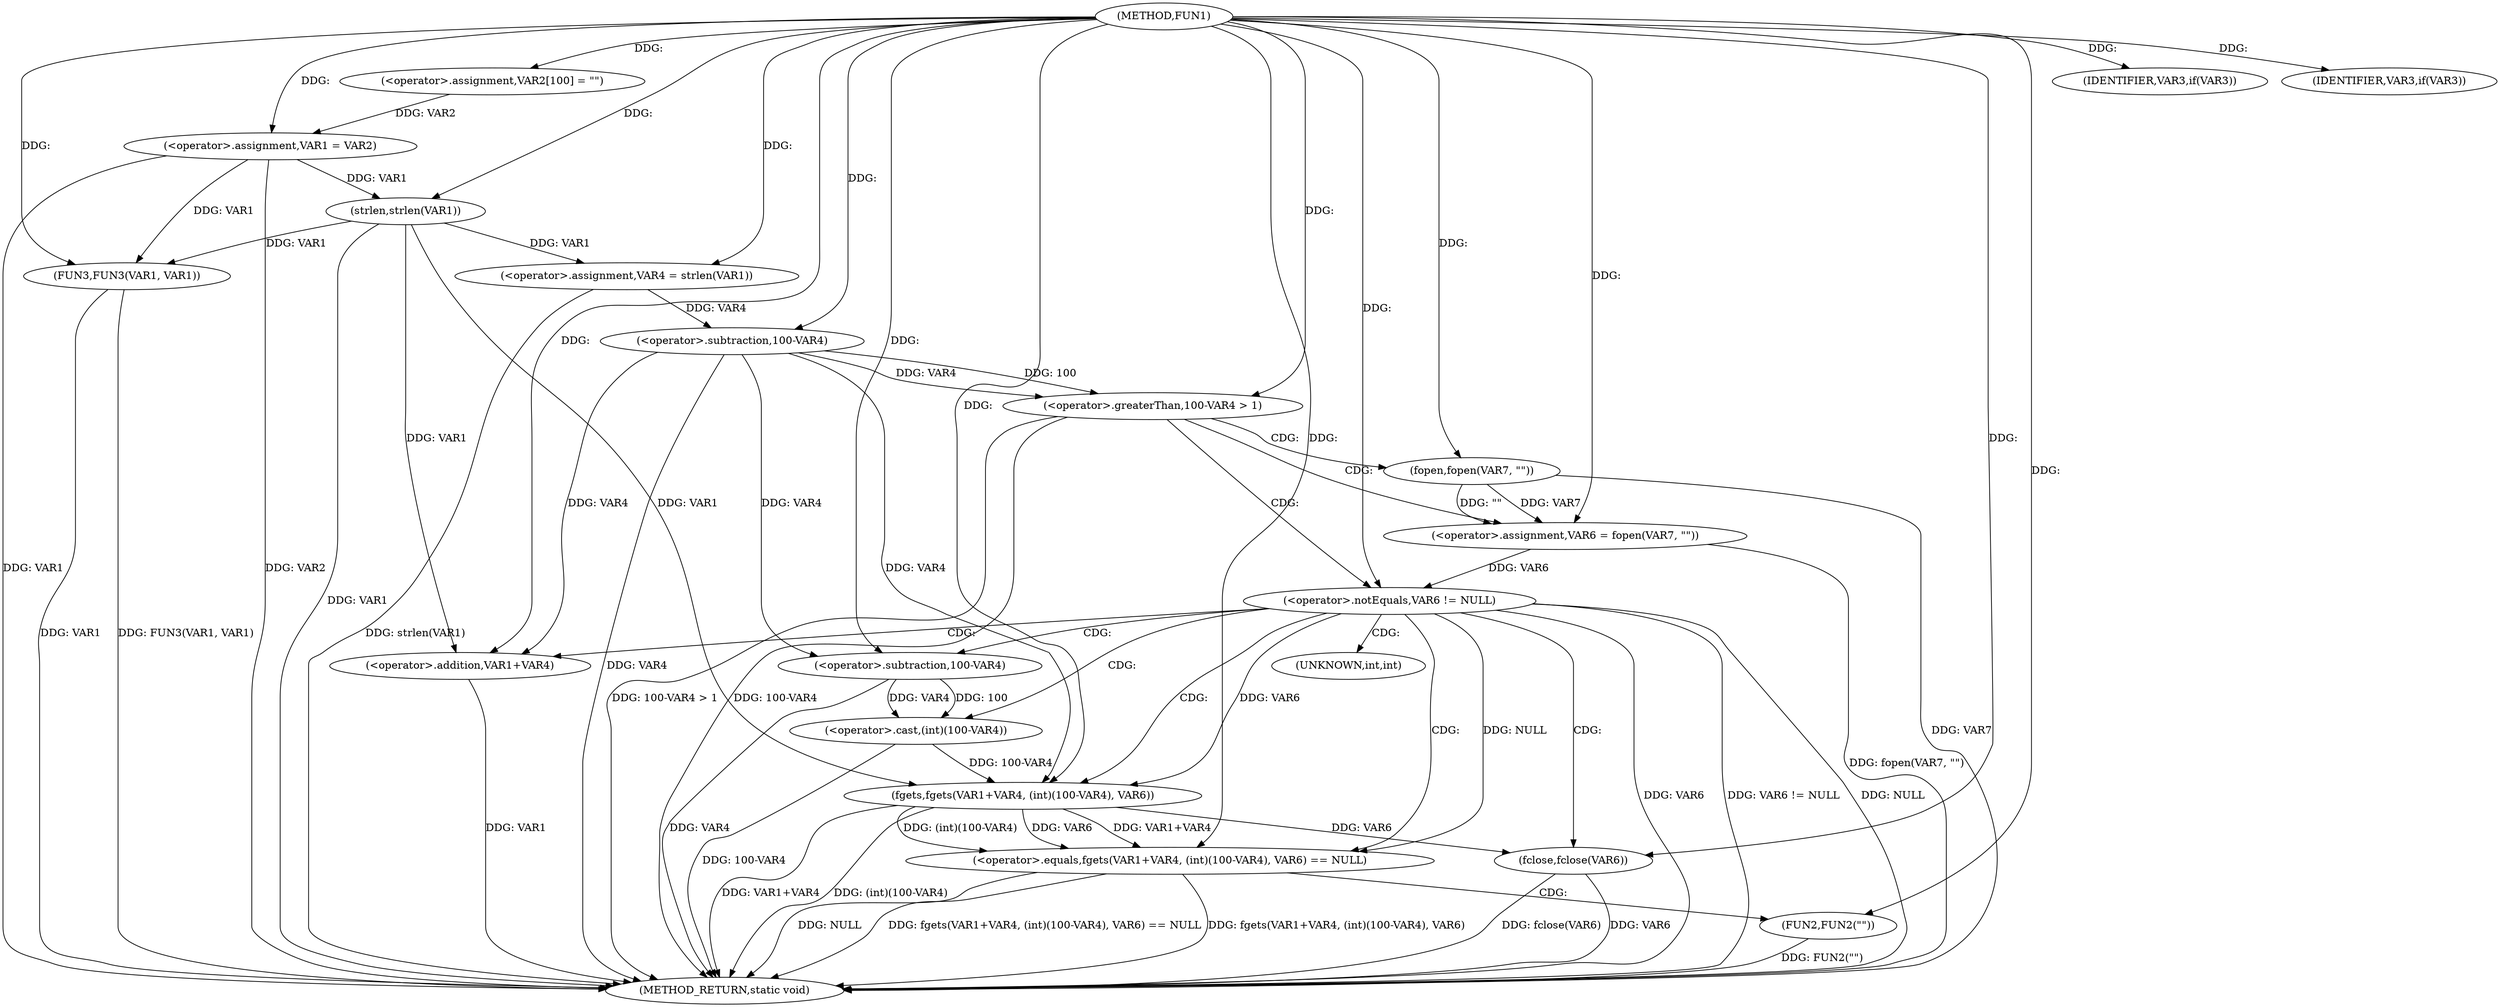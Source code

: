 digraph FUN1 {  
"1000100" [label = "(METHOD,FUN1)" ]
"1000161" [label = "(METHOD_RETURN,static void)" ]
"1000104" [label = "(<operator>.assignment,VAR2[100] = \"\")" ]
"1000107" [label = "(<operator>.assignment,VAR1 = VAR2)" ]
"1000111" [label = "(IDENTIFIER,VAR3,if(VAR3))" ]
"1000115" [label = "(<operator>.assignment,VAR4 = strlen(VAR1))" ]
"1000117" [label = "(strlen,strlen(VAR1))" ]
"1000121" [label = "(<operator>.greaterThan,100-VAR4 > 1)" ]
"1000122" [label = "(<operator>.subtraction,100-VAR4)" ]
"1000127" [label = "(<operator>.assignment,VAR6 = fopen(VAR7, \"\"))" ]
"1000129" [label = "(fopen,fopen(VAR7, \"\"))" ]
"1000133" [label = "(<operator>.notEquals,VAR6 != NULL)" ]
"1000138" [label = "(<operator>.equals,fgets(VAR1+VAR4, (int)(100-VAR4), VAR6) == NULL)" ]
"1000139" [label = "(fgets,fgets(VAR1+VAR4, (int)(100-VAR4), VAR6))" ]
"1000140" [label = "(<operator>.addition,VAR1+VAR4)" ]
"1000143" [label = "(<operator>.cast,(int)(100-VAR4))" ]
"1000145" [label = "(<operator>.subtraction,100-VAR4)" ]
"1000151" [label = "(FUN2,FUN2(\"\"))" ]
"1000153" [label = "(fclose,fclose(VAR6))" ]
"1000156" [label = "(IDENTIFIER,VAR3,if(VAR3))" ]
"1000158" [label = "(FUN3,FUN3(VAR1, VAR1))" ]
"1000144" [label = "(UNKNOWN,int,int)" ]
  "1000129" -> "1000161"  [ label = "DDG: VAR7"] 
  "1000107" -> "1000161"  [ label = "DDG: VAR1"] 
  "1000158" -> "1000161"  [ label = "DDG: VAR1"] 
  "1000139" -> "1000161"  [ label = "DDG: VAR1+VAR4"] 
  "1000138" -> "1000161"  [ label = "DDG: NULL"] 
  "1000117" -> "1000161"  [ label = "DDG: VAR1"] 
  "1000133" -> "1000161"  [ label = "DDG: VAR6 != NULL"] 
  "1000153" -> "1000161"  [ label = "DDG: VAR6"] 
  "1000133" -> "1000161"  [ label = "DDG: NULL"] 
  "1000138" -> "1000161"  [ label = "DDG: fgets(VAR1+VAR4, (int)(100-VAR4), VAR6) == NULL"] 
  "1000145" -> "1000161"  [ label = "DDG: VAR4"] 
  "1000107" -> "1000161"  [ label = "DDG: VAR2"] 
  "1000122" -> "1000161"  [ label = "DDG: VAR4"] 
  "1000115" -> "1000161"  [ label = "DDG: strlen(VAR1)"] 
  "1000151" -> "1000161"  [ label = "DDG: FUN2(\"\")"] 
  "1000140" -> "1000161"  [ label = "DDG: VAR1"] 
  "1000138" -> "1000161"  [ label = "DDG: fgets(VAR1+VAR4, (int)(100-VAR4), VAR6)"] 
  "1000127" -> "1000161"  [ label = "DDG: fopen(VAR7, \"\")"] 
  "1000158" -> "1000161"  [ label = "DDG: FUN3(VAR1, VAR1)"] 
  "1000133" -> "1000161"  [ label = "DDG: VAR6"] 
  "1000121" -> "1000161"  [ label = "DDG: 100-VAR4 > 1"] 
  "1000153" -> "1000161"  [ label = "DDG: fclose(VAR6)"] 
  "1000139" -> "1000161"  [ label = "DDG: (int)(100-VAR4)"] 
  "1000121" -> "1000161"  [ label = "DDG: 100-VAR4"] 
  "1000143" -> "1000161"  [ label = "DDG: 100-VAR4"] 
  "1000100" -> "1000104"  [ label = "DDG: "] 
  "1000104" -> "1000107"  [ label = "DDG: VAR2"] 
  "1000100" -> "1000107"  [ label = "DDG: "] 
  "1000100" -> "1000111"  [ label = "DDG: "] 
  "1000117" -> "1000115"  [ label = "DDG: VAR1"] 
  "1000100" -> "1000115"  [ label = "DDG: "] 
  "1000107" -> "1000117"  [ label = "DDG: VAR1"] 
  "1000100" -> "1000117"  [ label = "DDG: "] 
  "1000122" -> "1000121"  [ label = "DDG: 100"] 
  "1000122" -> "1000121"  [ label = "DDG: VAR4"] 
  "1000100" -> "1000122"  [ label = "DDG: "] 
  "1000115" -> "1000122"  [ label = "DDG: VAR4"] 
  "1000100" -> "1000121"  [ label = "DDG: "] 
  "1000129" -> "1000127"  [ label = "DDG: VAR7"] 
  "1000129" -> "1000127"  [ label = "DDG: \"\""] 
  "1000100" -> "1000127"  [ label = "DDG: "] 
  "1000100" -> "1000129"  [ label = "DDG: "] 
  "1000127" -> "1000133"  [ label = "DDG: VAR6"] 
  "1000100" -> "1000133"  [ label = "DDG: "] 
  "1000139" -> "1000138"  [ label = "DDG: VAR1+VAR4"] 
  "1000139" -> "1000138"  [ label = "DDG: (int)(100-VAR4)"] 
  "1000139" -> "1000138"  [ label = "DDG: VAR6"] 
  "1000117" -> "1000139"  [ label = "DDG: VAR1"] 
  "1000100" -> "1000139"  [ label = "DDG: "] 
  "1000122" -> "1000139"  [ label = "DDG: VAR4"] 
  "1000117" -> "1000140"  [ label = "DDG: VAR1"] 
  "1000100" -> "1000140"  [ label = "DDG: "] 
  "1000122" -> "1000140"  [ label = "DDG: VAR4"] 
  "1000143" -> "1000139"  [ label = "DDG: 100-VAR4"] 
  "1000145" -> "1000143"  [ label = "DDG: 100"] 
  "1000145" -> "1000143"  [ label = "DDG: VAR4"] 
  "1000100" -> "1000145"  [ label = "DDG: "] 
  "1000122" -> "1000145"  [ label = "DDG: VAR4"] 
  "1000133" -> "1000139"  [ label = "DDG: VAR6"] 
  "1000133" -> "1000138"  [ label = "DDG: NULL"] 
  "1000100" -> "1000138"  [ label = "DDG: "] 
  "1000100" -> "1000151"  [ label = "DDG: "] 
  "1000139" -> "1000153"  [ label = "DDG: VAR6"] 
  "1000100" -> "1000153"  [ label = "DDG: "] 
  "1000100" -> "1000156"  [ label = "DDG: "] 
  "1000107" -> "1000158"  [ label = "DDG: VAR1"] 
  "1000117" -> "1000158"  [ label = "DDG: VAR1"] 
  "1000100" -> "1000158"  [ label = "DDG: "] 
  "1000121" -> "1000127"  [ label = "CDG: "] 
  "1000121" -> "1000129"  [ label = "CDG: "] 
  "1000121" -> "1000133"  [ label = "CDG: "] 
  "1000133" -> "1000153"  [ label = "CDG: "] 
  "1000133" -> "1000143"  [ label = "CDG: "] 
  "1000133" -> "1000145"  [ label = "CDG: "] 
  "1000133" -> "1000139"  [ label = "CDG: "] 
  "1000133" -> "1000144"  [ label = "CDG: "] 
  "1000133" -> "1000140"  [ label = "CDG: "] 
  "1000133" -> "1000138"  [ label = "CDG: "] 
  "1000138" -> "1000151"  [ label = "CDG: "] 
}
